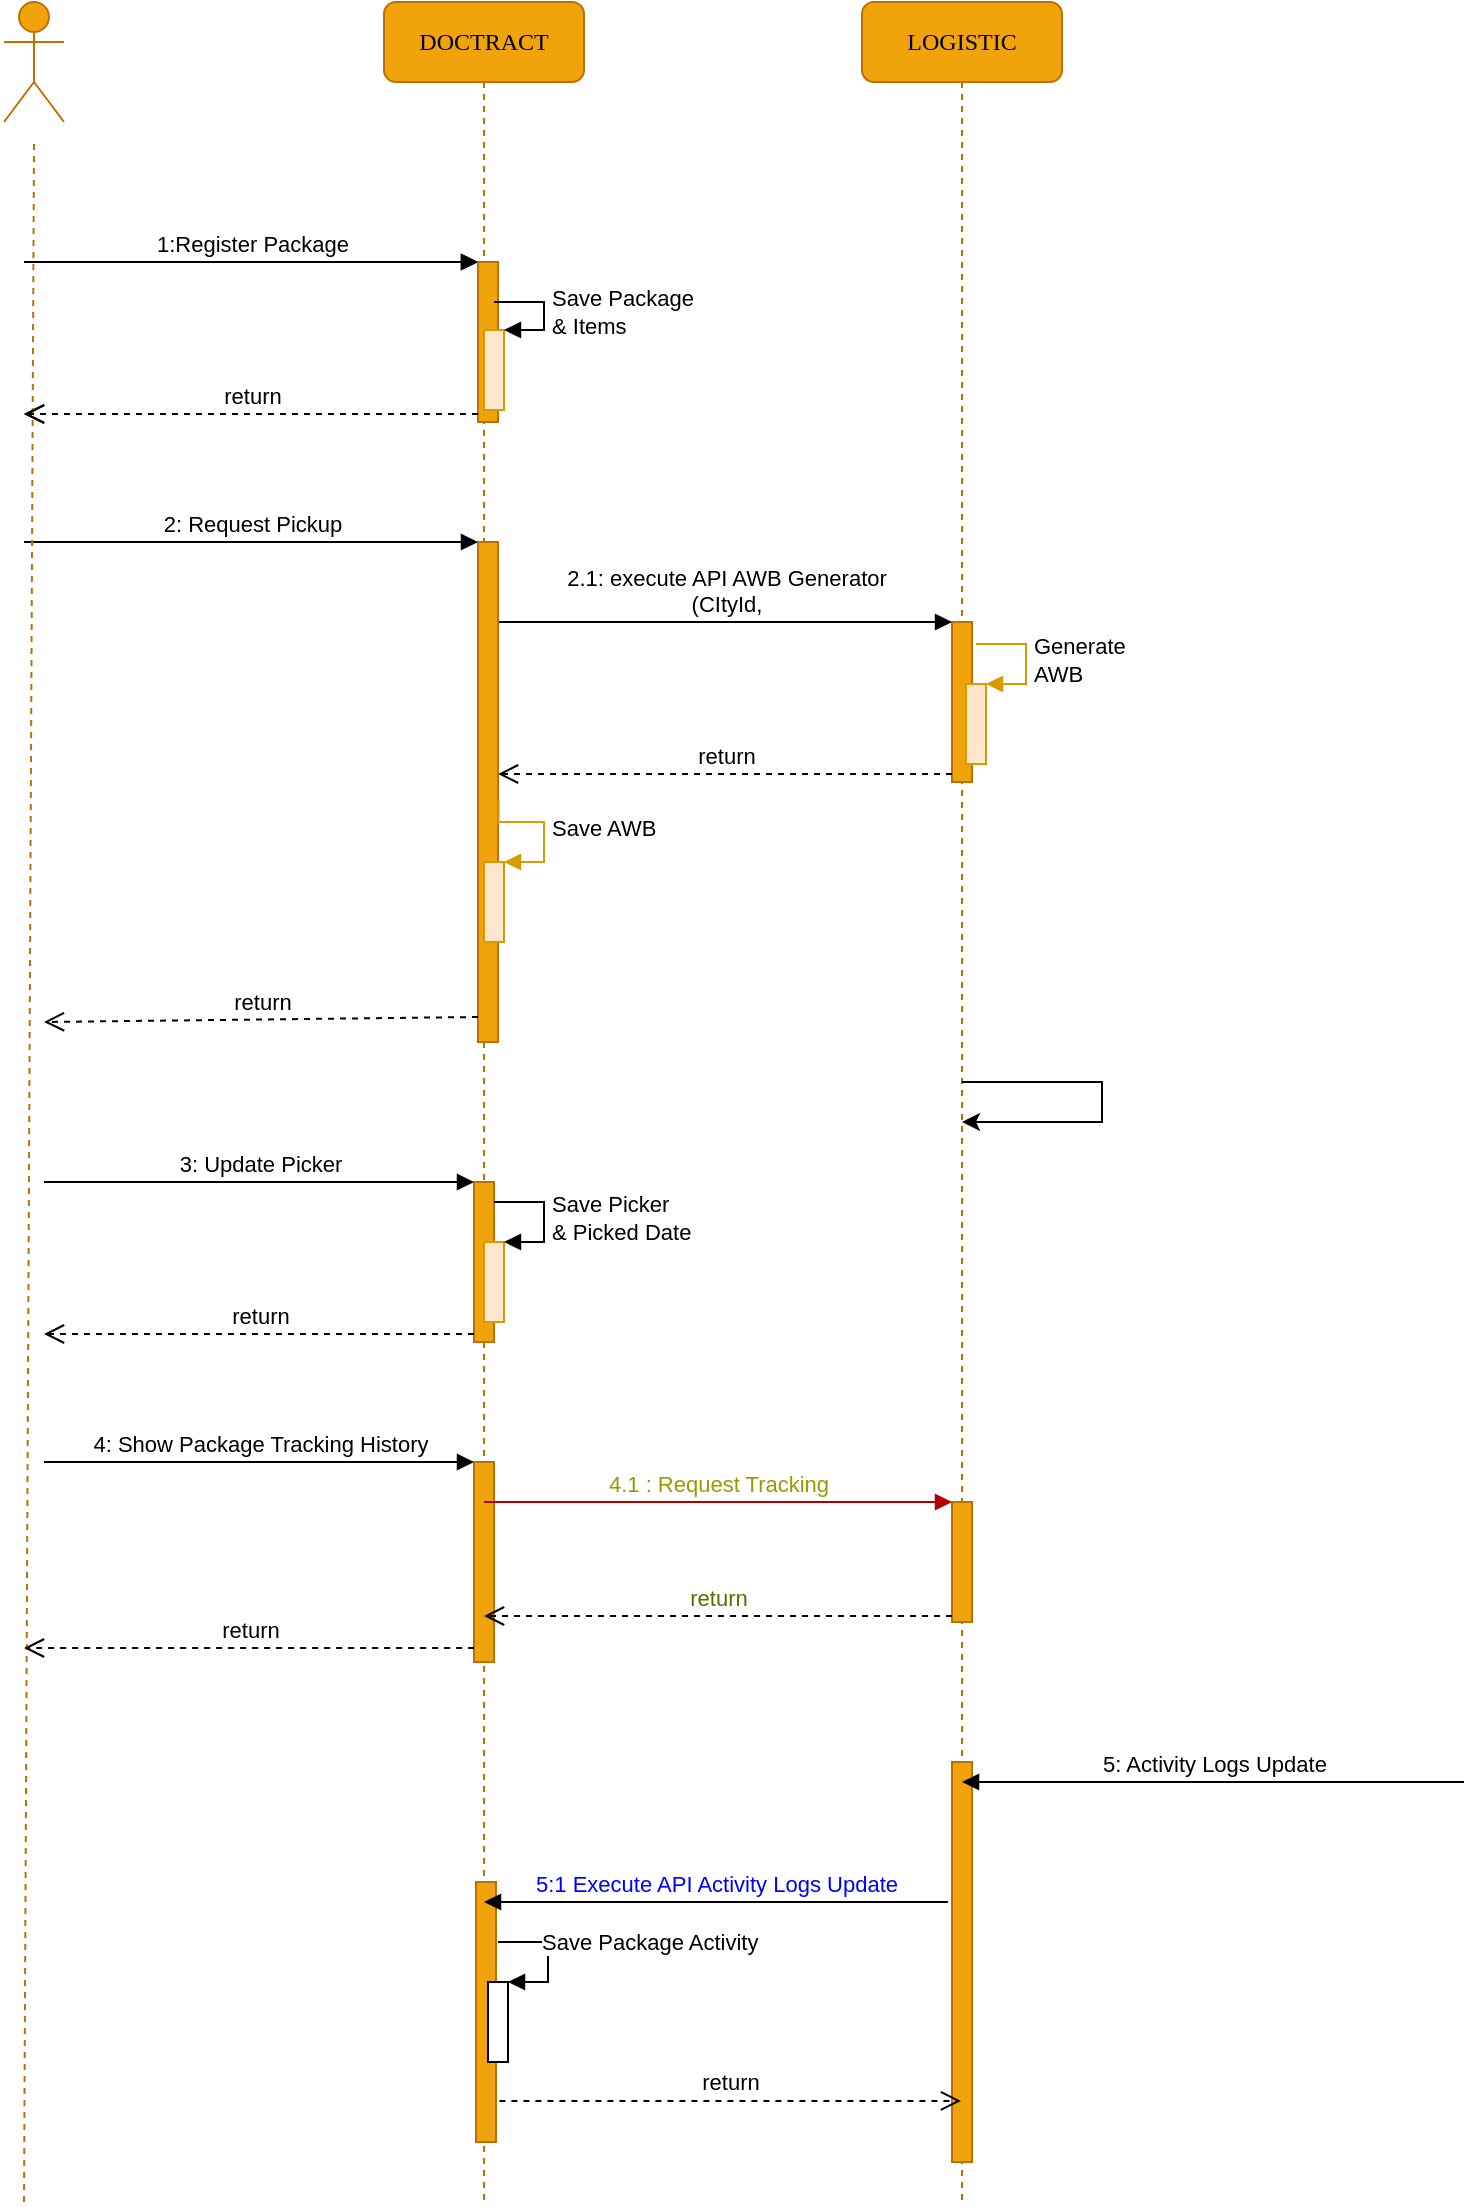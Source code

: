 <mxfile version="13.8.8" type="github">
  <diagram name="Page-1" id="13e1069c-82ec-6db2-03f1-153e76fe0fe0">
    <mxGraphModel dx="920" dy="508" grid="1" gridSize="10" guides="1" tooltips="1" connect="1" arrows="1" fold="1" page="1" pageScale="1" pageWidth="1100" pageHeight="850" background="#ffffff" math="0" shadow="0">
      <root>
        <mxCell id="0" />
        <mxCell id="1" parent="0" />
        <mxCell id="7baba1c4bc27f4b0-2" value="LOGISTIC" style="shape=umlLifeline;perimeter=lifelinePerimeter;whiteSpace=wrap;html=1;container=1;collapsible=0;recursiveResize=0;outlineConnect=0;rounded=1;shadow=0;comic=0;labelBackgroundColor=none;strokeWidth=1;fontFamily=Verdana;fontSize=12;align=center;fillColor=#f0a30a;strokeColor=#BD7000;" parent="1" vertex="1">
          <mxGeometry x="609" y="20" width="100" height="1100" as="geometry" />
        </mxCell>
        <mxCell id="0I0aZaQKAUuMr8kHft-a-18" value="" style="html=1;points=[];perimeter=orthogonalPerimeter;fillColor=#f0a30a;strokeColor=#BD7000;fontColor=#ffffff;" vertex="1" parent="7baba1c4bc27f4b0-2">
          <mxGeometry x="45" y="310" width="10" height="80" as="geometry" />
        </mxCell>
        <mxCell id="0I0aZaQKAUuMr8kHft-a-21" value="" style="html=1;points=[];perimeter=orthogonalPerimeter;fillColor=#f0a30a;strokeColor=#BD7000;fontColor=#ffffff;" vertex="1" parent="7baba1c4bc27f4b0-2">
          <mxGeometry x="45" y="310" width="10" height="80" as="geometry" />
        </mxCell>
        <mxCell id="0I0aZaQKAUuMr8kHft-a-22" value="&lt;div&gt;2.1: execute API AWB Generator&lt;/div&gt;&lt;div&gt;(CItyId, &lt;br&gt;&lt;/div&gt;" style="html=1;verticalAlign=bottom;endArrow=block;entryX=0;entryY=0;" edge="1" target="0I0aZaQKAUuMr8kHft-a-21" parent="7baba1c4bc27f4b0-2">
          <mxGeometry relative="1" as="geometry">
            <mxPoint x="-182" y="310" as="sourcePoint" />
          </mxGeometry>
        </mxCell>
        <mxCell id="0I0aZaQKAUuMr8kHft-a-23" value="return" style="html=1;verticalAlign=bottom;endArrow=open;dashed=1;endSize=8;exitX=0;exitY=0.95;" edge="1" source="0I0aZaQKAUuMr8kHft-a-21" parent="7baba1c4bc27f4b0-2">
          <mxGeometry relative="1" as="geometry">
            <mxPoint x="-182" y="386.0" as="targetPoint" />
          </mxGeometry>
        </mxCell>
        <mxCell id="0I0aZaQKAUuMr8kHft-a-24" value="" style="html=1;points=[];perimeter=orthogonalPerimeter;fillColor=#ffe6cc;strokeColor=#d79b00;" vertex="1" parent="7baba1c4bc27f4b0-2">
          <mxGeometry x="52" y="341" width="10" height="40" as="geometry" />
        </mxCell>
        <mxCell id="0I0aZaQKAUuMr8kHft-a-25" value="&lt;div&gt;Generate&lt;/div&gt;&lt;div&gt;AWB&lt;br&gt;&lt;/div&gt;" style="edgeStyle=orthogonalEdgeStyle;html=1;align=left;spacingLeft=2;endArrow=block;rounded=0;entryX=1;entryY=0;fontColor=#000000;fillColor=#ffe6cc;strokeColor=#d79b00;" edge="1" target="0I0aZaQKAUuMr8kHft-a-24" parent="7baba1c4bc27f4b0-2">
          <mxGeometry relative="1" as="geometry">
            <mxPoint x="57" y="321" as="sourcePoint" />
            <Array as="points">
              <mxPoint x="82" y="321" />
            </Array>
          </mxGeometry>
        </mxCell>
        <mxCell id="0I0aZaQKAUuMr8kHft-a-42" value="" style="html=1;points=[];perimeter=orthogonalPerimeter;fontColor=#ffffff;fillColor=#f0a30a;strokeColor=#BD7000;" vertex="1" parent="7baba1c4bc27f4b0-2">
          <mxGeometry x="45" y="750" width="10" height="60" as="geometry" />
        </mxCell>
        <mxCell id="0I0aZaQKAUuMr8kHft-a-45" value="" style="html=1;points=[];perimeter=orthogonalPerimeter;fontColor=#ffffff;fillColor=#f0a30a;strokeColor=#BD7000;" vertex="1" parent="7baba1c4bc27f4b0-2">
          <mxGeometry x="45" y="880" width="10" height="200" as="geometry" />
        </mxCell>
        <mxCell id="7baba1c4bc27f4b0-8" value="DOCTRACT" style="shape=umlLifeline;perimeter=lifelinePerimeter;whiteSpace=wrap;html=1;container=1;collapsible=0;recursiveResize=0;outlineConnect=0;rounded=1;shadow=0;comic=0;labelBackgroundColor=none;strokeWidth=1;fontFamily=Verdana;fontSize=12;align=center;fillColor=#f0a30a;strokeColor=#BD7000;" parent="1" vertex="1">
          <mxGeometry x="370" y="20" width="100" height="1100" as="geometry" />
        </mxCell>
        <mxCell id="0I0aZaQKAUuMr8kHft-a-6" value="" style="html=1;points=[];perimeter=orthogonalPerimeter;fillColor=#f0a30a;strokeColor=#BD7000;fontColor=#ffffff;" vertex="1" parent="7baba1c4bc27f4b0-8">
          <mxGeometry x="47" y="130" width="10" height="80" as="geometry" />
        </mxCell>
        <mxCell id="0I0aZaQKAUuMr8kHft-a-7" value="1:Register Package" style="html=1;verticalAlign=bottom;endArrow=block;entryX=0;entryY=0;" edge="1" target="0I0aZaQKAUuMr8kHft-a-6" parent="7baba1c4bc27f4b0-8">
          <mxGeometry relative="1" as="geometry">
            <mxPoint x="-180" y="130" as="sourcePoint" />
          </mxGeometry>
        </mxCell>
        <mxCell id="0I0aZaQKAUuMr8kHft-a-8" value="return" style="html=1;verticalAlign=bottom;endArrow=open;dashed=1;endSize=8;exitX=0;exitY=0.95;" edge="1" source="0I0aZaQKAUuMr8kHft-a-6" parent="7baba1c4bc27f4b0-8">
          <mxGeometry relative="1" as="geometry">
            <mxPoint x="-180" y="206" as="targetPoint" />
          </mxGeometry>
        </mxCell>
        <mxCell id="0I0aZaQKAUuMr8kHft-a-15" value="" style="html=1;points=[];perimeter=orthogonalPerimeter;fillColor=#f0a30a;strokeColor=#BD7000;fontColor=#ffffff;" vertex="1" parent="7baba1c4bc27f4b0-8">
          <mxGeometry x="47" y="270" width="10" height="250" as="geometry" />
        </mxCell>
        <mxCell id="0I0aZaQKAUuMr8kHft-a-16" value="2: Request Pickup" style="html=1;verticalAlign=bottom;endArrow=block;entryX=0;entryY=0;" edge="1" target="0I0aZaQKAUuMr8kHft-a-15" parent="7baba1c4bc27f4b0-8">
          <mxGeometry relative="1" as="geometry">
            <mxPoint x="-180" y="270" as="sourcePoint" />
          </mxGeometry>
        </mxCell>
        <mxCell id="0I0aZaQKAUuMr8kHft-a-17" value="return" style="html=1;verticalAlign=bottom;endArrow=open;dashed=1;endSize=8;exitX=0;exitY=0.95;" edge="1" source="0I0aZaQKAUuMr8kHft-a-15" parent="7baba1c4bc27f4b0-8">
          <mxGeometry relative="1" as="geometry">
            <mxPoint x="-170" y="510" as="targetPoint" />
          </mxGeometry>
        </mxCell>
        <mxCell id="0I0aZaQKAUuMr8kHft-a-33" value="" style="html=1;points=[];perimeter=orthogonalPerimeter;fontColor=#ffffff;fillColor=#f0a30a;strokeColor=#BD7000;" vertex="1" parent="7baba1c4bc27f4b0-8">
          <mxGeometry x="45" y="590" width="10" height="80" as="geometry" />
        </mxCell>
        <mxCell id="0I0aZaQKAUuMr8kHft-a-34" value="3: Update Picker " style="html=1;verticalAlign=bottom;endArrow=block;entryX=0;entryY=0;fontColor=#000000;" edge="1" target="0I0aZaQKAUuMr8kHft-a-33" parent="7baba1c4bc27f4b0-8">
          <mxGeometry relative="1" as="geometry">
            <mxPoint x="-170" y="590" as="sourcePoint" />
          </mxGeometry>
        </mxCell>
        <mxCell id="0I0aZaQKAUuMr8kHft-a-35" value="return" style="html=1;verticalAlign=bottom;endArrow=open;dashed=1;endSize=8;exitX=0;exitY=0.95;fontColor=#000000;" edge="1" source="0I0aZaQKAUuMr8kHft-a-33" parent="7baba1c4bc27f4b0-8">
          <mxGeometry relative="1" as="geometry">
            <mxPoint x="-170" y="666" as="targetPoint" />
          </mxGeometry>
        </mxCell>
        <mxCell id="0I0aZaQKAUuMr8kHft-a-37" value="" style="html=1;points=[];perimeter=orthogonalPerimeter;fillColor=#ffe6cc;strokeColor=#d79b00;" vertex="1" parent="7baba1c4bc27f4b0-8">
          <mxGeometry x="50" y="620" width="10" height="40" as="geometry" />
        </mxCell>
        <mxCell id="0I0aZaQKAUuMr8kHft-a-38" value="&lt;div&gt;Save Picker&lt;/div&gt;&lt;div&gt;&amp;amp; Picked Date&lt;br&gt;&lt;/div&gt;" style="edgeStyle=orthogonalEdgeStyle;html=1;align=left;spacingLeft=2;endArrow=block;rounded=0;entryX=1;entryY=0;fontColor=#000000;" edge="1" target="0I0aZaQKAUuMr8kHft-a-37" parent="7baba1c4bc27f4b0-8">
          <mxGeometry relative="1" as="geometry">
            <mxPoint x="55" y="600" as="sourcePoint" />
            <Array as="points">
              <mxPoint x="80" y="600" />
            </Array>
          </mxGeometry>
        </mxCell>
        <mxCell id="0I0aZaQKAUuMr8kHft-a-51" value="" style="html=1;points=[];perimeter=orthogonalPerimeter;fontColor=#ffffff;fillColor=#f0a30a;strokeColor=#BD7000;" vertex="1" parent="7baba1c4bc27f4b0-8">
          <mxGeometry x="46" y="940" width="10" height="130" as="geometry" />
        </mxCell>
        <mxCell id="0I0aZaQKAUuMr8kHft-a-52" value="" style="html=1;points=[];perimeter=orthogonalPerimeter;fontColor=#000000;" vertex="1" parent="7baba1c4bc27f4b0-8">
          <mxGeometry x="52" y="990" width="10" height="40" as="geometry" />
        </mxCell>
        <mxCell id="0I0aZaQKAUuMr8kHft-a-53" value="Save Package Activity" style="edgeStyle=orthogonalEdgeStyle;html=1;align=left;spacingLeft=2;endArrow=block;rounded=0;entryX=1;entryY=0;fontColor=#000000;" edge="1" target="0I0aZaQKAUuMr8kHft-a-52" parent="7baba1c4bc27f4b0-8">
          <mxGeometry x="-0.231" y="-8" relative="1" as="geometry">
            <mxPoint x="57" y="970" as="sourcePoint" />
            <Array as="points">
              <mxPoint x="82" y="970" />
            </Array>
            <mxPoint x="1" as="offset" />
          </mxGeometry>
        </mxCell>
        <mxCell id="0I0aZaQKAUuMr8kHft-a-2" value="USER" style="shape=umlActor;verticalLabelPosition=bottom;verticalAlign=top;html=1;outlineConnect=0;fillColor=#f0a30a;strokeColor=#BD7000;fontColor=#ffffff;" vertex="1" parent="1">
          <mxGeometry x="180" y="20" width="30" height="60" as="geometry" />
        </mxCell>
        <mxCell id="0I0aZaQKAUuMr8kHft-a-5" value="" style="endArrow=none;dashed=1;html=1;fillColor=#f0a30a;strokeColor=#BD7000;" edge="1" parent="1">
          <mxGeometry width="50" height="50" relative="1" as="geometry">
            <mxPoint x="190" y="1120" as="sourcePoint" />
            <mxPoint x="195" y="90" as="targetPoint" />
          </mxGeometry>
        </mxCell>
        <mxCell id="0I0aZaQKAUuMr8kHft-a-12" value="" style="html=1;points=[];perimeter=orthogonalPerimeter;fillColor=#f0a30a;strokeColor=#BD7000;fontColor=#ffffff;" vertex="1" parent="1">
          <mxGeometry x="417" y="150" width="10" height="80" as="geometry" />
        </mxCell>
        <mxCell id="0I0aZaQKAUuMr8kHft-a-13" value="1:Register Package" style="html=1;verticalAlign=bottom;endArrow=block;entryX=0;entryY=0;" edge="1" parent="1" target="0I0aZaQKAUuMr8kHft-a-12">
          <mxGeometry relative="1" as="geometry">
            <mxPoint x="190" y="150" as="sourcePoint" />
          </mxGeometry>
        </mxCell>
        <mxCell id="0I0aZaQKAUuMr8kHft-a-14" value="return" style="html=1;verticalAlign=bottom;endArrow=open;dashed=1;endSize=8;exitX=0;exitY=0.95;" edge="1" parent="1" source="0I0aZaQKAUuMr8kHft-a-12">
          <mxGeometry relative="1" as="geometry">
            <mxPoint x="190" y="226.0" as="targetPoint" />
          </mxGeometry>
        </mxCell>
        <mxCell id="0I0aZaQKAUuMr8kHft-a-26" value="" style="html=1;points=[];perimeter=orthogonalPerimeter;fillColor=#ffe6cc;strokeColor=#d79b00;" vertex="1" parent="1">
          <mxGeometry x="420" y="450" width="10" height="40" as="geometry" />
        </mxCell>
        <mxCell id="0I0aZaQKAUuMr8kHft-a-27" value="Save AWB" style="edgeStyle=orthogonalEdgeStyle;html=1;align=left;spacingLeft=2;endArrow=block;rounded=0;entryX=1;entryY=0;fontColor=#000000;fillColor=#ffe6cc;strokeColor=#d79b00;exitX=1.029;exitY=0.515;exitDx=0;exitDy=0;exitPerimeter=0;" edge="1" target="0I0aZaQKAUuMr8kHft-a-26" parent="1" source="0I0aZaQKAUuMr8kHft-a-15">
          <mxGeometry relative="1" as="geometry">
            <mxPoint x="1044" y="520" as="sourcePoint" />
            <Array as="points">
              <mxPoint x="427" y="430" />
              <mxPoint x="450" y="430" />
              <mxPoint x="450" y="450" />
            </Array>
          </mxGeometry>
        </mxCell>
        <mxCell id="0I0aZaQKAUuMr8kHft-a-28" value="" style="html=1;points=[];perimeter=orthogonalPerimeter;fillColor=#ffe6cc;strokeColor=#d79b00;" vertex="1" parent="1">
          <mxGeometry x="420" y="184" width="10" height="40" as="geometry" />
        </mxCell>
        <mxCell id="0I0aZaQKAUuMr8kHft-a-29" value="&lt;div&gt;Save Package&lt;/div&gt;&lt;div&gt;&amp;amp; Items&lt;br&gt;&lt;/div&gt;" style="edgeStyle=orthogonalEdgeStyle;html=1;align=left;spacingLeft=2;endArrow=block;rounded=0;entryX=1;entryY=0;fontColor=#000000;" edge="1" target="0I0aZaQKAUuMr8kHft-a-28" parent="1">
          <mxGeometry relative="1" as="geometry">
            <mxPoint x="425" y="170" as="sourcePoint" />
            <Array as="points">
              <mxPoint x="450" y="170" />
            </Array>
          </mxGeometry>
        </mxCell>
        <mxCell id="0I0aZaQKAUuMr8kHft-a-39" value="" style="html=1;points=[];perimeter=orthogonalPerimeter;fontColor=#ffffff;fillColor=#f0a30a;strokeColor=#BD7000;" vertex="1" parent="1">
          <mxGeometry x="415" y="750" width="10" height="100" as="geometry" />
        </mxCell>
        <mxCell id="0I0aZaQKAUuMr8kHft-a-40" value="4: Show Package Tracking History" style="html=1;verticalAlign=bottom;endArrow=block;entryX=0;entryY=0;fontColor=#000000;" edge="1" target="0I0aZaQKAUuMr8kHft-a-39" parent="1">
          <mxGeometry relative="1" as="geometry">
            <mxPoint x="200" y="750" as="sourcePoint" />
          </mxGeometry>
        </mxCell>
        <mxCell id="0I0aZaQKAUuMr8kHft-a-41" value="return" style="html=1;verticalAlign=bottom;endArrow=open;dashed=1;endSize=8;exitX=0.007;exitY=0.93;fontColor=#000000;exitDx=0;exitDy=0;exitPerimeter=0;" edge="1" source="0I0aZaQKAUuMr8kHft-a-39" parent="1">
          <mxGeometry relative="1" as="geometry">
            <mxPoint x="190" y="843" as="targetPoint" />
          </mxGeometry>
        </mxCell>
        <mxCell id="0I0aZaQKAUuMr8kHft-a-43" value="&lt;font color=&quot;#999900&quot;&gt;4.1 : Request Tracking&lt;/font&gt;" style="html=1;verticalAlign=bottom;endArrow=block;entryX=0;entryY=0;fontColor=#000000;fillColor=#e51400;strokeColor=#B20000;" edge="1" target="0I0aZaQKAUuMr8kHft-a-42" parent="1" source="7baba1c4bc27f4b0-8">
          <mxGeometry relative="1" as="geometry">
            <mxPoint x="584" y="770" as="sourcePoint" />
          </mxGeometry>
        </mxCell>
        <mxCell id="0I0aZaQKAUuMr8kHft-a-44" value="return" style="html=1;verticalAlign=bottom;endArrow=open;dashed=1;endSize=8;exitX=0;exitY=0.95;fontColor=#666600;" edge="1" source="0I0aZaQKAUuMr8kHft-a-42" parent="1" target="7baba1c4bc27f4b0-8">
          <mxGeometry relative="1" as="geometry">
            <mxPoint x="584" y="846" as="targetPoint" />
          </mxGeometry>
        </mxCell>
        <mxCell id="0I0aZaQKAUuMr8kHft-a-49" value="5: Activity Logs Update" style="html=1;verticalAlign=bottom;endArrow=block;fontColor=#000000;" edge="1" parent="1" target="7baba1c4bc27f4b0-2">
          <mxGeometry relative="1" as="geometry">
            <mxPoint x="910" y="910" as="sourcePoint" />
            <mxPoint x="425" y="760" as="targetPoint" />
          </mxGeometry>
        </mxCell>
        <mxCell id="0I0aZaQKAUuMr8kHft-a-50" value="5:1 Execute API Activity Logs Update" style="html=1;verticalAlign=bottom;endArrow=block;fontColor=#0000FF;" edge="1" parent="1">
          <mxGeometry relative="1" as="geometry">
            <mxPoint x="651.93" y="970" as="sourcePoint" />
            <mxPoint x="420" y="970" as="targetPoint" />
          </mxGeometry>
        </mxCell>
        <mxCell id="0I0aZaQKAUuMr8kHft-a-54" style="edgeStyle=orthogonalEdgeStyle;rounded=0;orthogonalLoop=1;jettySize=auto;html=1;fontColor=#000000;" edge="1" parent="1" source="7baba1c4bc27f4b0-2" target="7baba1c4bc27f4b0-2">
          <mxGeometry relative="1" as="geometry" />
        </mxCell>
        <mxCell id="0I0aZaQKAUuMr8kHft-a-55" value="return" style="html=1;verticalAlign=bottom;endArrow=open;dashed=1;endSize=8;fontColor=#000000;exitX=1.172;exitY=0.842;exitDx=0;exitDy=0;exitPerimeter=0;" edge="1" parent="1" source="0I0aZaQKAUuMr8kHft-a-51" target="7baba1c4bc27f4b0-2">
          <mxGeometry relative="1" as="geometry">
            <mxPoint x="312.47" y="1090" as="targetPoint" />
            <mxPoint x="537.54" y="1090" as="sourcePoint" />
          </mxGeometry>
        </mxCell>
      </root>
    </mxGraphModel>
  </diagram>
</mxfile>
